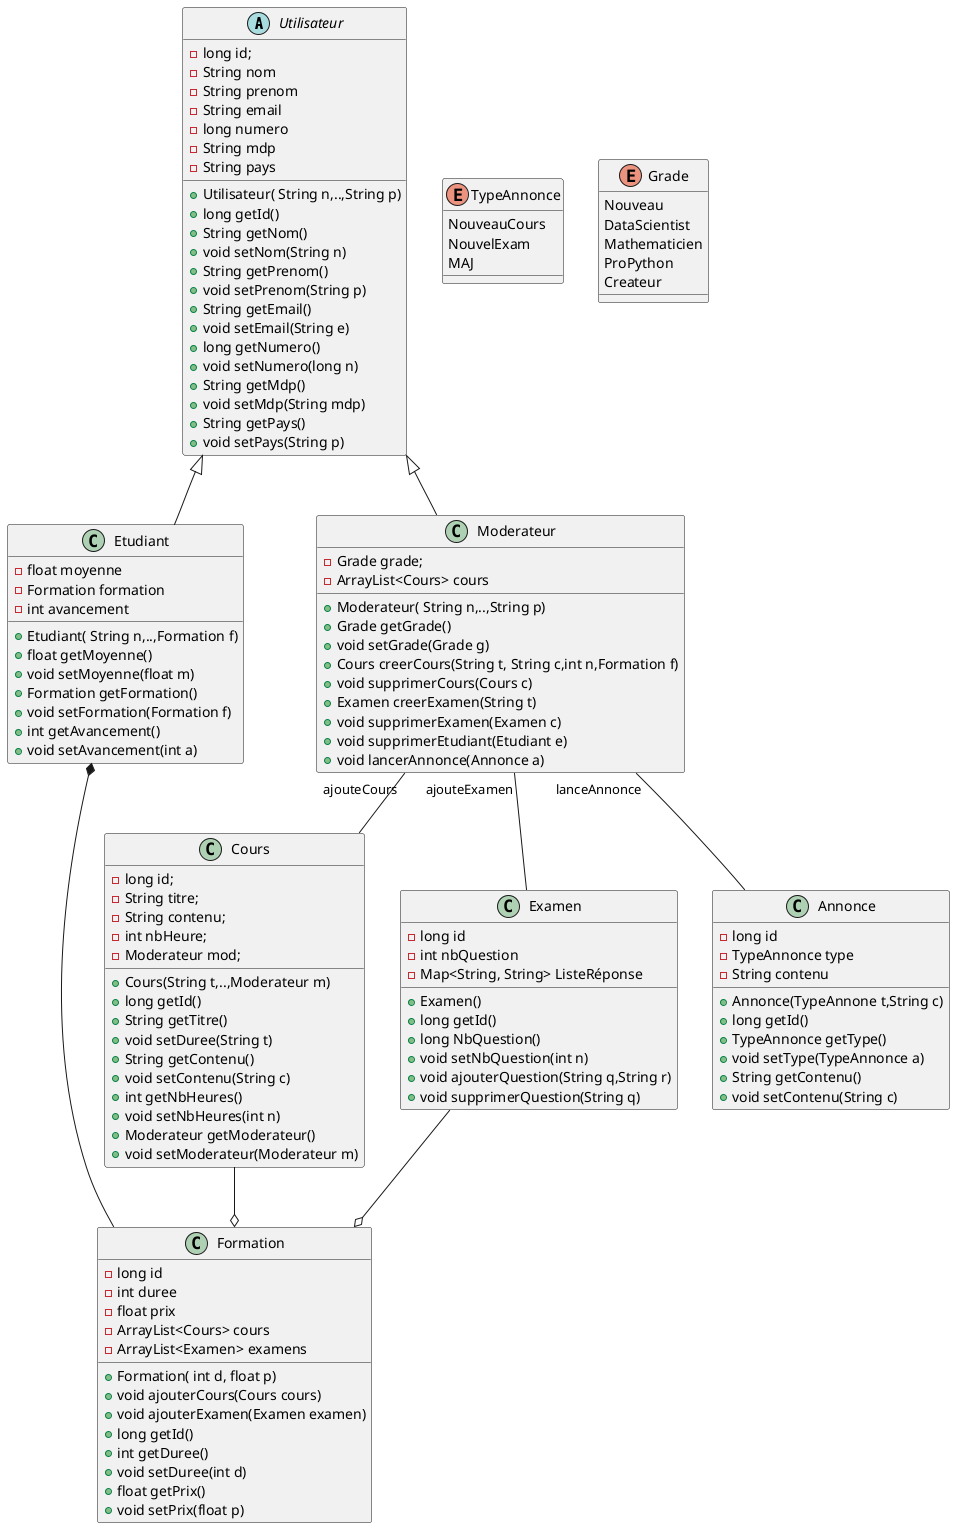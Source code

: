 @startuml

Utilisateur <|-- Etudiant
Utilisateur <|-- Moderateur

Cours --o Formation
Examen --o Formation

Moderateur "ajouteCours" -- Cours
Moderateur "ajouteExamen"-- Examen
Moderateur "lanceAnnonce"-- Annonce

Etudiant *-- Formation

enum TypeAnnonce{
NouveauCours
NouvelExam
MAJ
}
enum Grade{
Nouveau
DataScientist
Mathematicien
ProPython
Createur
}


abstract class Utilisateur{
    - long id;
    - String nom
    - String prenom
    - String email
    - long numero
    - String mdp
    - String pays
    + Utilisateur( String n,..,String p)
    + long getId()
    + String getNom()
    + void setNom(String n)
    + String getPrenom()
    + void setPrenom(String p)
    + String getEmail()
    + void setEmail(String e)
    + long getNumero()
    + void setNumero(long n)
    + String getMdp()
    + void setMdp(String mdp)
    + String getPays()
    + void setPays(String p)

}

class Etudiant {
    - float moyenne
    - Formation formation
    - int avancement
    + Etudiant( String n,..,Formation f)
    + float getMoyenne()
    + void setMoyenne(float m)
    + Formation getFormation()
    + void setFormation(Formation f)
    + int getAvancement()
    + void setAvancement(int a)

}

class Moderateur {
    - Grade grade;
    - ArrayList<Cours> cours

    + Moderateur( String n,..,String p)
    + Grade getGrade()
    + void setGrade(Grade g)
    + Cours creerCours(String t, String c,int n,Formation f)
    + void supprimerCours(Cours c)
    + Examen creerExamen(String t)
    + void supprimerExamen(Examen c)
    + void supprimerEtudiant(Etudiant e)
    + void lancerAnnonce(Annonce a)

}

class Formation{
    - long id
    - int duree
    - float prix
    - ArrayList<Cours> cours
    - ArrayList<Examen> examens
    + Formation( int d, float p)
    + void ajouterCours(Cours cours)
    + void ajouterExamen(Examen examen)
    + long getId()
    + int getDuree()
    + void setDuree(int d)
    + float getPrix()
    + void setPrix(float p)
}

class Cours{
    - long id;
    - String titre;
    - String contenu;
    - int nbHeure;
    - Moderateur mod;

    + Cours(String t,..,Moderateur m)
    + long getId()
    + String getTitre()
    + void setDuree(String t)
    + String getContenu()
    + void setContenu(String c)
    + int getNbHeures()
    + void setNbHeures(int n)
    + Moderateur getModerateur()
    + void setModerateur(Moderateur m)

}

class Examen{
    - long id
    -int nbQuestion
    -Map<String, String> ListeRéponse
    + Examen()
    + long getId()
    + long NbQuestion()
    + void setNbQuestion(int n)
    + void ajouterQuestion(String q,String r)
    + void supprimerQuestion(String q)

}
class Annonce{
    - long id
    - TypeAnnonce type
    - String contenu
    + Annonce(TypeAnnone t,String c)
    + long getId()
    + TypeAnnonce getType()
    + void setType(TypeAnnonce a)
    + String getContenu()
    + void setContenu(String c)
}
@enduml
